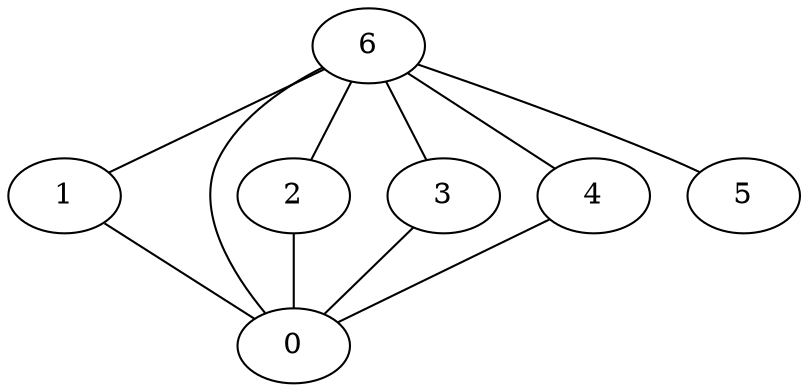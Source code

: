graph G {
	1 -- 0;
	2 -- 0;
	3 -- 0;
	4 -- 0;
	6 -- 0;
	6 -- 1;
	6 -- 2;
	6 -- 3;
	6 -- 4;
	6 -- 5;
}
